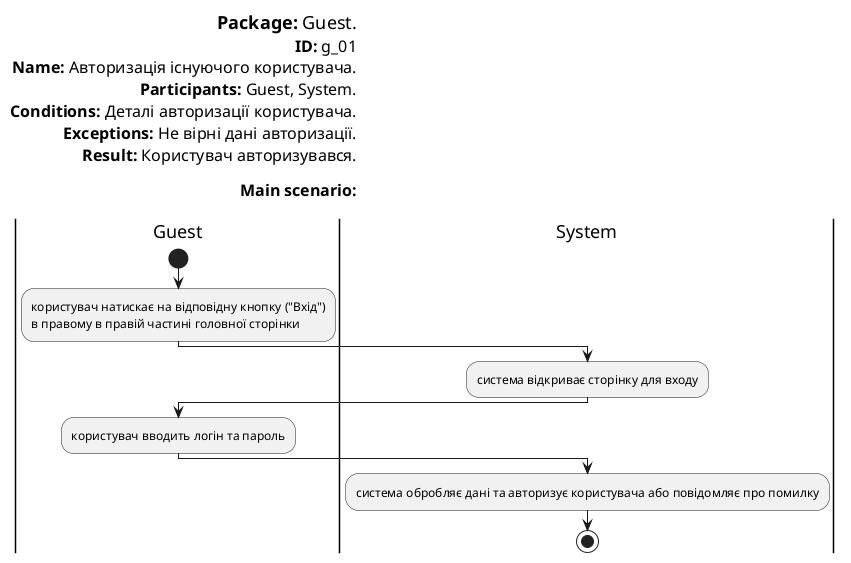 @startuml
left header
<font color=000 size=18><b>Package:</b> Guest.
<font color=000 size=16><b>ID:</b> g_01
<font color=000 size=16><b>Name:</b> Авторизація існуючого користувача.
<font color=000 size=16><b>Participants:</b> Guest, System.
<font color=000 size=16><b>Conditions:</b> Деталі авторизації користувача.
<font color=000 size=16><b>Exceptions:</b> Не вірні дані авторизації.
<font color=000 size=16><b>Result:</b> Користувач авторизувався.

<font color=000 size=16><b>Main scenario:</b>

end header
|Guest|
start
:користувач натискає на відповідну кнопку ("Вхід")\nв правому в правій частині головної сторінки;
|System|
:система відкриває сторінку для входу;
|Guest|
:користувач вводить логін та пароль;
|System|
:система обробляє дані та авторизує користувача або повідомляє про помилку;
stop
@enduml


